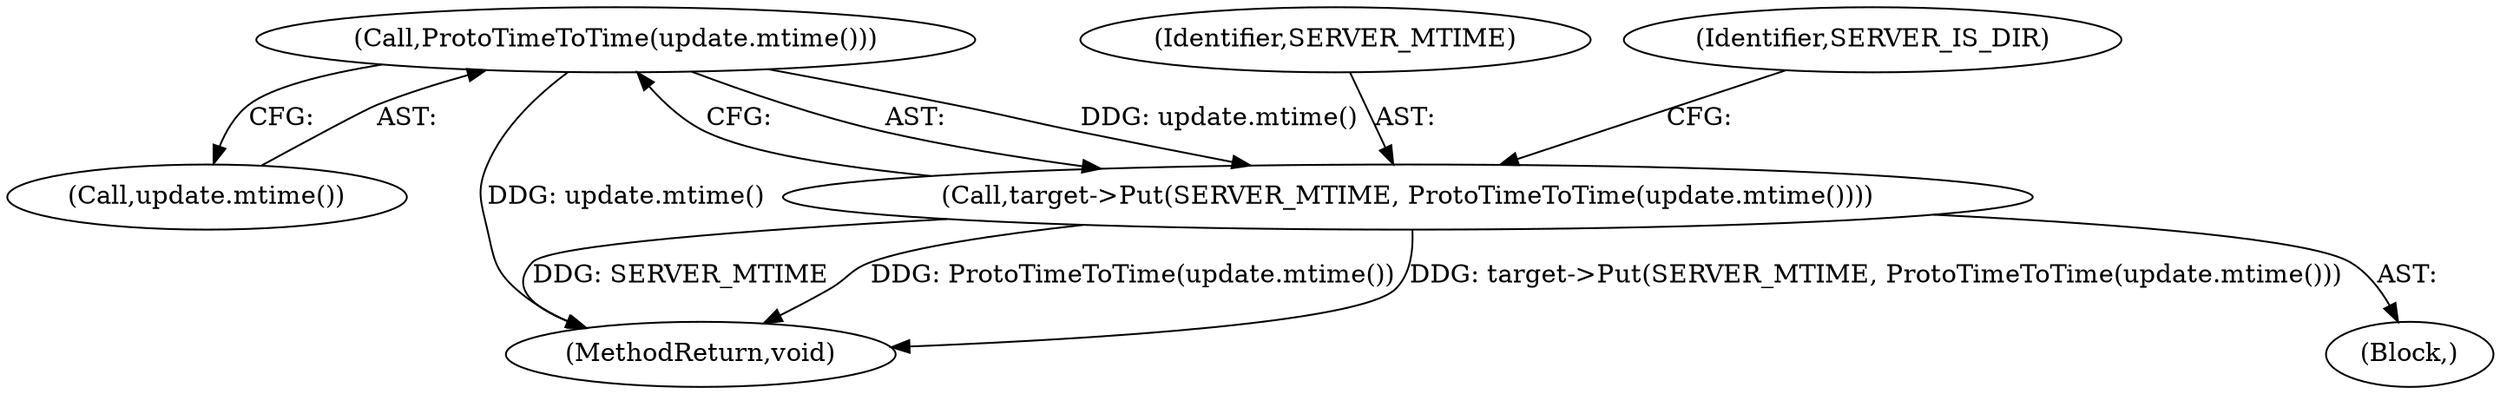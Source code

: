 digraph "1_Chrome_19190765882e272a6a2162c89acdb29110f7e3cf_6@del" {
"1000160" [label="(Call,ProtoTimeToTime(update.mtime()))"];
"1000158" [label="(Call,target->Put(SERVER_MTIME, ProtoTimeToTime(update.mtime())))"];
"1000161" [label="(Call,update.mtime())"];
"1000104" [label="(Block,)"];
"1000227" [label="(MethodReturn,void)"];
"1000159" [label="(Identifier,SERVER_MTIME)"];
"1000163" [label="(Identifier,SERVER_IS_DIR)"];
"1000158" [label="(Call,target->Put(SERVER_MTIME, ProtoTimeToTime(update.mtime())))"];
"1000160" [label="(Call,ProtoTimeToTime(update.mtime()))"];
"1000160" -> "1000158"  [label="AST: "];
"1000160" -> "1000161"  [label="CFG: "];
"1000161" -> "1000160"  [label="AST: "];
"1000158" -> "1000160"  [label="CFG: "];
"1000160" -> "1000227"  [label="DDG: update.mtime()"];
"1000160" -> "1000158"  [label="DDG: update.mtime()"];
"1000158" -> "1000104"  [label="AST: "];
"1000159" -> "1000158"  [label="AST: "];
"1000163" -> "1000158"  [label="CFG: "];
"1000158" -> "1000227"  [label="DDG: SERVER_MTIME"];
"1000158" -> "1000227"  [label="DDG: ProtoTimeToTime(update.mtime())"];
"1000158" -> "1000227"  [label="DDG: target->Put(SERVER_MTIME, ProtoTimeToTime(update.mtime()))"];
}
